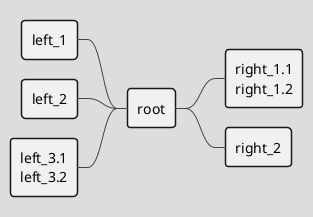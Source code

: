 ' Do not edit
' Theme Gallery
' autogenerated by script
'
@startmindmap
!theme toy
+ root
**:right_1.1
right_1.2;
++ right_2

left side

-- left_1
-- left_2
**:left_3.1
left_3.2;
@endmindmap
